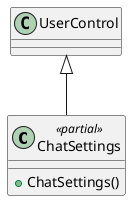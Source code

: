 @startuml
class ChatSettings <<partial>> {
    + ChatSettings()
}
UserControl <|-- ChatSettings
@enduml
